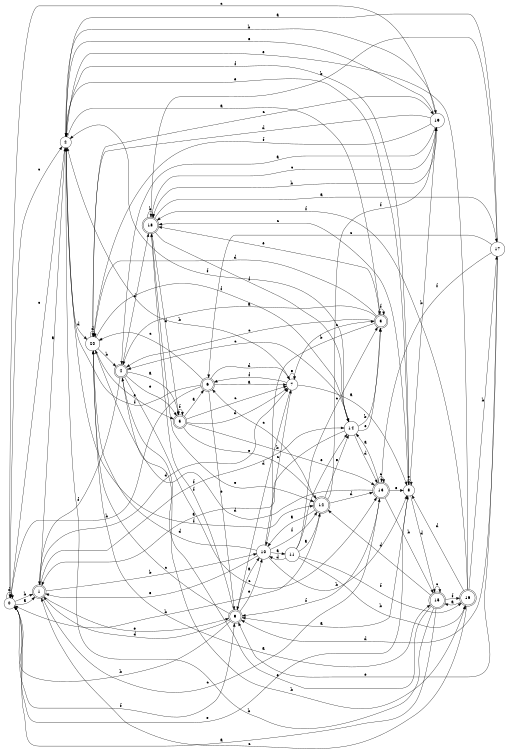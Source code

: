 digraph n17_1 {
__start0 [label="" shape="none"];

rankdir=LR;
size="8,5";

s0 [style="filled", color="black", fillcolor="white" shape="circle", label="0"];
s1 [style="rounded,filled", color="black", fillcolor="white" shape="doublecircle", label="1"];
s2 [style="filled", color="black", fillcolor="white" shape="circle", label="2"];
s3 [style="rounded,filled", color="black", fillcolor="white" shape="doublecircle", label="3"];
s4 [style="rounded,filled", color="black", fillcolor="white" shape="doublecircle", label="4"];
s5 [style="rounded,filled", color="black", fillcolor="white" shape="doublecircle", label="5"];
s6 [style="rounded,filled", color="black", fillcolor="white" shape="doublecircle", label="6"];
s7 [style="filled", color="black", fillcolor="white" shape="circle", label="7"];
s8 [style="filled", color="black", fillcolor="white" shape="circle", label="8"];
s9 [style="rounded,filled", color="black", fillcolor="white" shape="doublecircle", label="9"];
s10 [style="filled", color="black", fillcolor="white" shape="circle", label="10"];
s11 [style="filled", color="black", fillcolor="white" shape="circle", label="11"];
s12 [style="rounded,filled", color="black", fillcolor="white" shape="doublecircle", label="12"];
s13 [style="rounded,filled", color="black", fillcolor="white" shape="doublecircle", label="13"];
s14 [style="filled", color="black", fillcolor="white" shape="circle", label="14"];
s15 [style="rounded,filled", color="black", fillcolor="white" shape="doublecircle", label="15"];
s16 [style="rounded,filled", color="black", fillcolor="white" shape="doublecircle", label="16"];
s17 [style="filled", color="black", fillcolor="white" shape="circle", label="17"];
s18 [style="rounded,filled", color="black", fillcolor="white" shape="doublecircle", label="18"];
s19 [style="filled", color="black", fillcolor="white" shape="circle", label="19"];
s20 [style="filled", color="black", fillcolor="white" shape="circle", label="20"];
s0 -> s1 [label="a"];
s0 -> s1 [label="b"];
s0 -> s2 [label="c"];
s0 -> s0 [label="d"];
s0 -> s8 [label="e"];
s0 -> s9 [label="f"];
s1 -> s2 [label="a"];
s1 -> s10 [label="b"];
s1 -> s13 [label="c"];
s1 -> s7 [label="d"];
s1 -> s9 [label="e"];
s1 -> s14 [label="f"];
s2 -> s3 [label="a"];
s2 -> s19 [label="b"];
s2 -> s0 [label="c"];
s2 -> s20 [label="d"];
s2 -> s8 [label="e"];
s2 -> s12 [label="f"];
s3 -> s4 [label="a"];
s3 -> s10 [label="b"];
s3 -> s4 [label="c"];
s3 -> s20 [label="d"];
s3 -> s18 [label="e"];
s3 -> s3 [label="f"];
s4 -> s5 [label="a"];
s4 -> s16 [label="b"];
s4 -> s13 [label="c"];
s4 -> s18 [label="d"];
s4 -> s5 [label="e"];
s4 -> s1 [label="f"];
s5 -> s6 [label="a"];
s5 -> s13 [label="b"];
s5 -> s7 [label="c"];
s5 -> s7 [label="d"];
s5 -> s12 [label="e"];
s5 -> s5 [label="f"];
s6 -> s7 [label="a"];
s6 -> s0 [label="b"];
s6 -> s20 [label="c"];
s6 -> s7 [label="d"];
s6 -> s9 [label="e"];
s6 -> s2 [label="f"];
s7 -> s8 [label="a"];
s7 -> s2 [label="b"];
s7 -> s3 [label="c"];
s7 -> s9 [label="d"];
s7 -> s7 [label="e"];
s7 -> s6 [label="f"];
s8 -> s9 [label="a"];
s8 -> s19 [label="b"];
s8 -> s18 [label="c"];
s8 -> s15 [label="d"];
s8 -> s8 [label="e"];
s8 -> s2 [label="f"];
s9 -> s10 [label="a"];
s9 -> s0 [label="b"];
s9 -> s20 [label="c"];
s9 -> s1 [label="d"];
s9 -> s10 [label="e"];
s9 -> s18 [label="f"];
s10 -> s11 [label="a"];
s10 -> s8 [label="b"];
s10 -> s7 [label="c"];
s10 -> s20 [label="d"];
s10 -> s1 [label="e"];
s10 -> s12 [label="f"];
s11 -> s12 [label="a"];
s11 -> s16 [label="b"];
s11 -> s3 [label="c"];
s11 -> s10 [label="d"];
s11 -> s14 [label="e"];
s11 -> s16 [label="f"];
s12 -> s10 [label="a"];
s12 -> s0 [label="b"];
s12 -> s6 [label="c"];
s12 -> s13 [label="d"];
s12 -> s14 [label="e"];
s12 -> s19 [label="f"];
s13 -> s14 [label="a"];
s13 -> s15 [label="b"];
s13 -> s13 [label="c"];
s13 -> s20 [label="d"];
s13 -> s8 [label="e"];
s13 -> s9 [label="f"];
s14 -> s1 [label="a"];
s14 -> s3 [label="b"];
s14 -> s4 [label="c"];
s14 -> s13 [label="d"];
s14 -> s3 [label="e"];
s14 -> s2 [label="f"];
s15 -> s0 [label="a"];
s15 -> s2 [label="b"];
s15 -> s15 [label="c"];
s15 -> s12 [label="d"];
s15 -> s4 [label="e"];
s15 -> s16 [label="f"];
s16 -> s15 [label="a"];
s16 -> s17 [label="b"];
s16 -> s1 [label="c"];
s16 -> s8 [label="d"];
s16 -> s2 [label="e"];
s16 -> s18 [label="f"];
s17 -> s2 [label="a"];
s17 -> s18 [label="b"];
s17 -> s6 [label="c"];
s17 -> s9 [label="d"];
s17 -> s9 [label="e"];
s17 -> s13 [label="f"];
s18 -> s17 [label="a"];
s18 -> s18 [label="b"];
s18 -> s19 [label="c"];
s18 -> s5 [label="d"];
s18 -> s12 [label="e"];
s18 -> s14 [label="f"];
s19 -> s4 [label="a"];
s19 -> s18 [label="b"];
s19 -> s0 [label="c"];
s19 -> s20 [label="d"];
s19 -> s2 [label="e"];
s19 -> s20 [label="f"];
s20 -> s15 [label="a"];
s20 -> s4 [label="b"];
s20 -> s19 [label="c"];
s20 -> s20 [label="d"];
s20 -> s5 [label="e"];
s20 -> s14 [label="f"];

}